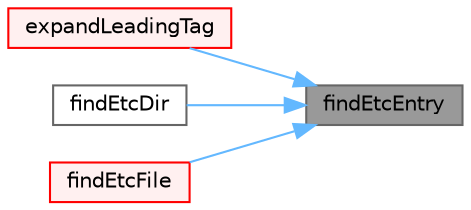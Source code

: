 digraph "findEtcEntry"
{
 // LATEX_PDF_SIZE
  bgcolor="transparent";
  edge [fontname=Helvetica,fontsize=10,labelfontname=Helvetica,labelfontsize=10];
  node [fontname=Helvetica,fontsize=10,shape=box,height=0.2,width=0.4];
  rankdir="RL";
  Node1 [id="Node000001",label="findEtcEntry",height=0.2,width=0.4,color="gray40", fillcolor="grey60", style="filled", fontcolor="black",tooltip=" "];
  Node1 -> Node2 [id="edge1_Node000001_Node000002",dir="back",color="steelblue1",style="solid",tooltip=" "];
  Node2 [id="Node000002",label="expandLeadingTag",height=0.2,width=0.4,color="red", fillcolor="#FFF0F0", style="filled",URL="$namespaceFoam.html#adaa00808a418093143c3ccff3548c260",tooltip=" "];
  Node1 -> Node8 [id="edge2_Node000001_Node000008",dir="back",color="steelblue1",style="solid",tooltip=" "];
  Node8 [id="Node000008",label="findEtcDir",height=0.2,width=0.4,color="grey40", fillcolor="white", style="filled",URL="$namespaceFoam.html#a75784c1941f42a42e0dd0eac0fe24afb",tooltip=" "];
  Node1 -> Node9 [id="edge3_Node000001_Node000009",dir="back",color="steelblue1",style="solid",tooltip=" "];
  Node9 [id="Node000009",label="findEtcFile",height=0.2,width=0.4,color="red", fillcolor="#FFF0F0", style="filled",URL="$namespaceFoam.html#a6b3a7e5f572960f5765277ad7eea3adc",tooltip=" "];
}
